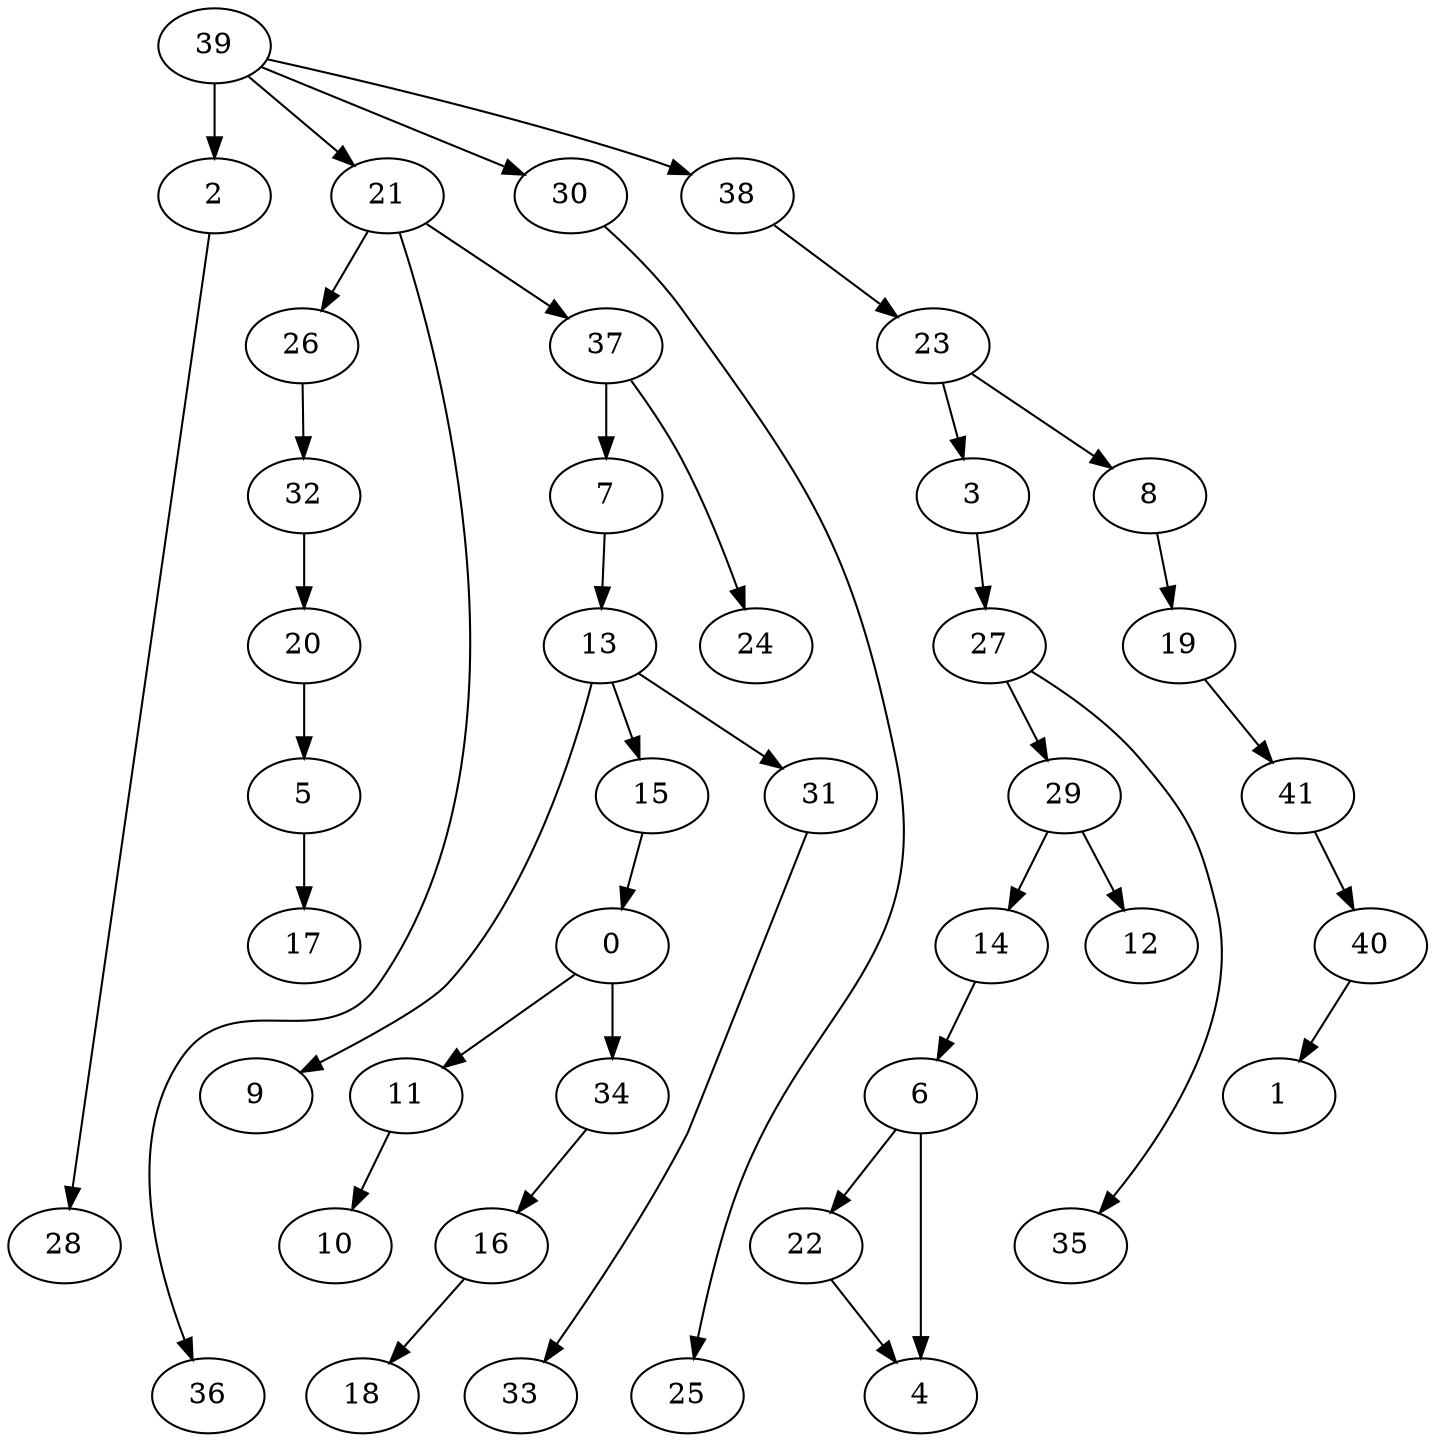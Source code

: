 digraph G {
    0;
    11;
    34;
    10;
    16;
    18;
    2;
    28;
    3;
    27;
    29;
    35;
    14;
    12;
    5;
    17;
    6;
    22;
    4;
    7;
    13;
    9;
    15;
    31;
    33;
    8;
    19;
    41;
    40;
    1;
    20;
    21;
    26;
    36;
    37;
    32;
    24;
    23;
    30;
    25;
    38;
    39;
    0 -> 11 [weight=0];
    0 -> 34 [weight=1];
    11 -> 10 [weight=0];
    34 -> 16 [weight=0];
    16 -> 18 [weight=0];
    2 -> 28 [weight=0];
    3 -> 27 [weight=0];
    27 -> 29 [weight=0];
    27 -> 35 [weight=0];
    29 -> 14 [weight=0];
    29 -> 12 [weight=0];
    14 -> 6 [weight=0];
    5 -> 17 [weight=0];
    6 -> 22 [weight=0];
    6 -> 4 [weight=1];
    22 -> 4 [weight=0];
    7 -> 13 [weight=0];
    13 -> 9 [weight=0];
    13 -> 15 [weight=0];
    13 -> 31 [weight=0];
    15 -> 0 [weight=0];
    31 -> 33 [weight=0];
    8 -> 19 [weight=0];
    19 -> 41 [weight=0];
    41 -> 40 [weight=0];
    40 -> 1 [weight=0];
    20 -> 5 [weight=0];
    21 -> 26 [weight=0];
    21 -> 36 [weight=0];
    21 -> 37 [weight=0];
    26 -> 32 [weight=0];
    37 -> 7 [weight=0];
    37 -> 24 [weight=0];
    32 -> 20 [weight=0];
    23 -> 3 [weight=0];
    23 -> 8 [weight=0];
    30 -> 25 [weight=0];
    38 -> 23 [weight=0];
    39 -> 2 [weight=1];
    39 -> 21 [weight=0];
    39 -> 30 [weight=0];
    39 -> 38 [weight=0];
}
